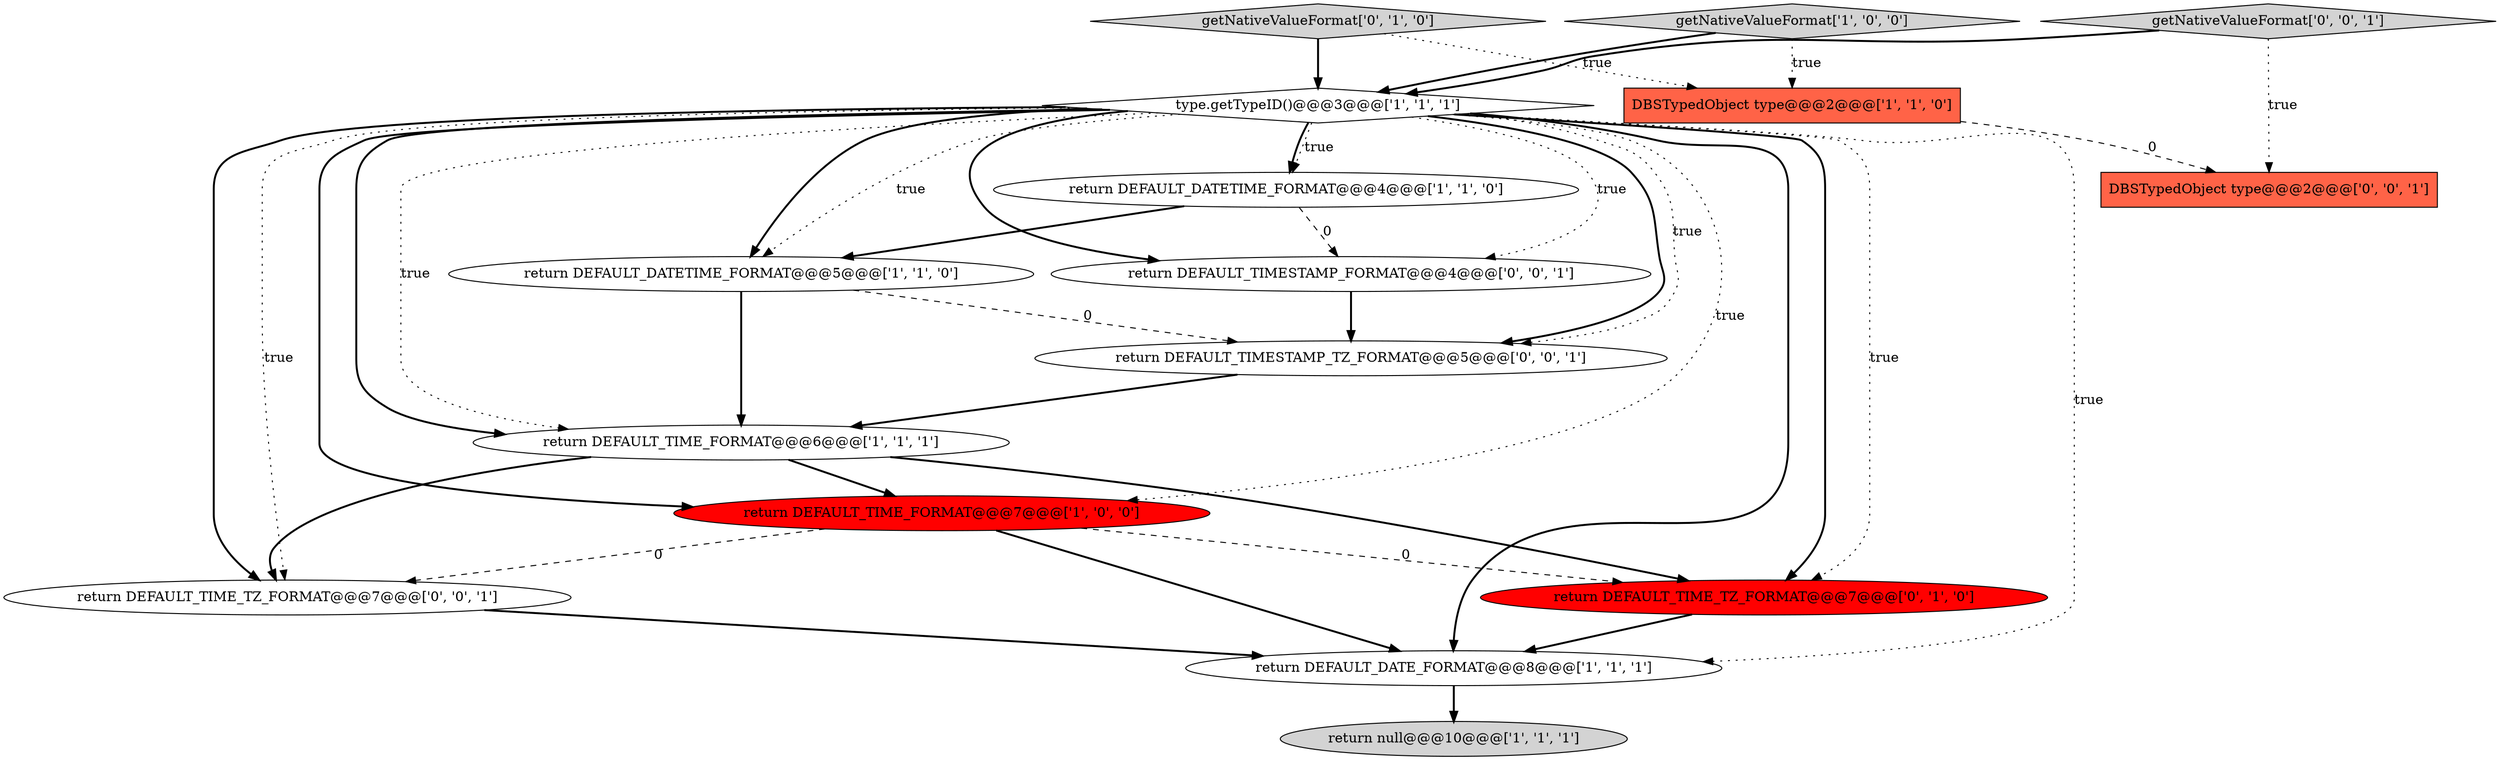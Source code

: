 digraph {
12 [style = filled, label = "return DEFAULT_TIME_TZ_FORMAT@@@7@@@['0', '0', '1']", fillcolor = white, shape = ellipse image = "AAA0AAABBB3BBB"];
1 [style = filled, label = "return null@@@10@@@['1', '1', '1']", fillcolor = lightgray, shape = ellipse image = "AAA0AAABBB1BBB"];
3 [style = filled, label = "return DEFAULT_TIME_FORMAT@@@6@@@['1', '1', '1']", fillcolor = white, shape = ellipse image = "AAA0AAABBB1BBB"];
0 [style = filled, label = "return DEFAULT_DATE_FORMAT@@@8@@@['1', '1', '1']", fillcolor = white, shape = ellipse image = "AAA0AAABBB1BBB"];
4 [style = filled, label = "return DEFAULT_TIME_FORMAT@@@7@@@['1', '0', '0']", fillcolor = red, shape = ellipse image = "AAA1AAABBB1BBB"];
6 [style = filled, label = "type.getTypeID()@@@3@@@['1', '1', '1']", fillcolor = white, shape = diamond image = "AAA0AAABBB1BBB"];
15 [style = filled, label = "return DEFAULT_TIMESTAMP_FORMAT@@@4@@@['0', '0', '1']", fillcolor = white, shape = ellipse image = "AAA0AAABBB3BBB"];
13 [style = filled, label = "DBSTypedObject type@@@2@@@['0', '0', '1']", fillcolor = tomato, shape = box image = "AAA0AAABBB3BBB"];
10 [style = filled, label = "return DEFAULT_TIME_TZ_FORMAT@@@7@@@['0', '1', '0']", fillcolor = red, shape = ellipse image = "AAA1AAABBB2BBB"];
14 [style = filled, label = "getNativeValueFormat['0', '0', '1']", fillcolor = lightgray, shape = diamond image = "AAA0AAABBB3BBB"];
5 [style = filled, label = "DBSTypedObject type@@@2@@@['1', '1', '0']", fillcolor = tomato, shape = box image = "AAA0AAABBB1BBB"];
7 [style = filled, label = "getNativeValueFormat['1', '0', '0']", fillcolor = lightgray, shape = diamond image = "AAA0AAABBB1BBB"];
2 [style = filled, label = "return DEFAULT_DATETIME_FORMAT@@@5@@@['1', '1', '0']", fillcolor = white, shape = ellipse image = "AAA0AAABBB1BBB"];
9 [style = filled, label = "getNativeValueFormat['0', '1', '0']", fillcolor = lightgray, shape = diamond image = "AAA0AAABBB2BBB"];
8 [style = filled, label = "return DEFAULT_DATETIME_FORMAT@@@4@@@['1', '1', '0']", fillcolor = white, shape = ellipse image = "AAA0AAABBB1BBB"];
11 [style = filled, label = "return DEFAULT_TIMESTAMP_TZ_FORMAT@@@5@@@['0', '0', '1']", fillcolor = white, shape = ellipse image = "AAA0AAABBB3BBB"];
5->13 [style = dashed, label="0"];
6->3 [style = bold, label=""];
2->3 [style = bold, label=""];
8->15 [style = dashed, label="0"];
6->0 [style = bold, label=""];
3->12 [style = bold, label=""];
12->0 [style = bold, label=""];
3->4 [style = bold, label=""];
14->13 [style = dotted, label="true"];
6->15 [style = bold, label=""];
4->0 [style = bold, label=""];
9->6 [style = bold, label=""];
7->5 [style = dotted, label="true"];
6->2 [style = bold, label=""];
4->12 [style = dashed, label="0"];
6->10 [style = dotted, label="true"];
3->10 [style = bold, label=""];
6->4 [style = bold, label=""];
6->2 [style = dotted, label="true"];
15->11 [style = bold, label=""];
6->4 [style = dotted, label="true"];
8->2 [style = bold, label=""];
11->3 [style = bold, label=""];
6->8 [style = dotted, label="true"];
0->1 [style = bold, label=""];
6->10 [style = bold, label=""];
6->11 [style = bold, label=""];
10->0 [style = bold, label=""];
6->8 [style = bold, label=""];
7->6 [style = bold, label=""];
2->11 [style = dashed, label="0"];
6->12 [style = dotted, label="true"];
6->0 [style = dotted, label="true"];
6->11 [style = dotted, label="true"];
6->3 [style = dotted, label="true"];
4->10 [style = dashed, label="0"];
14->6 [style = bold, label=""];
6->12 [style = bold, label=""];
6->15 [style = dotted, label="true"];
9->5 [style = dotted, label="true"];
}
